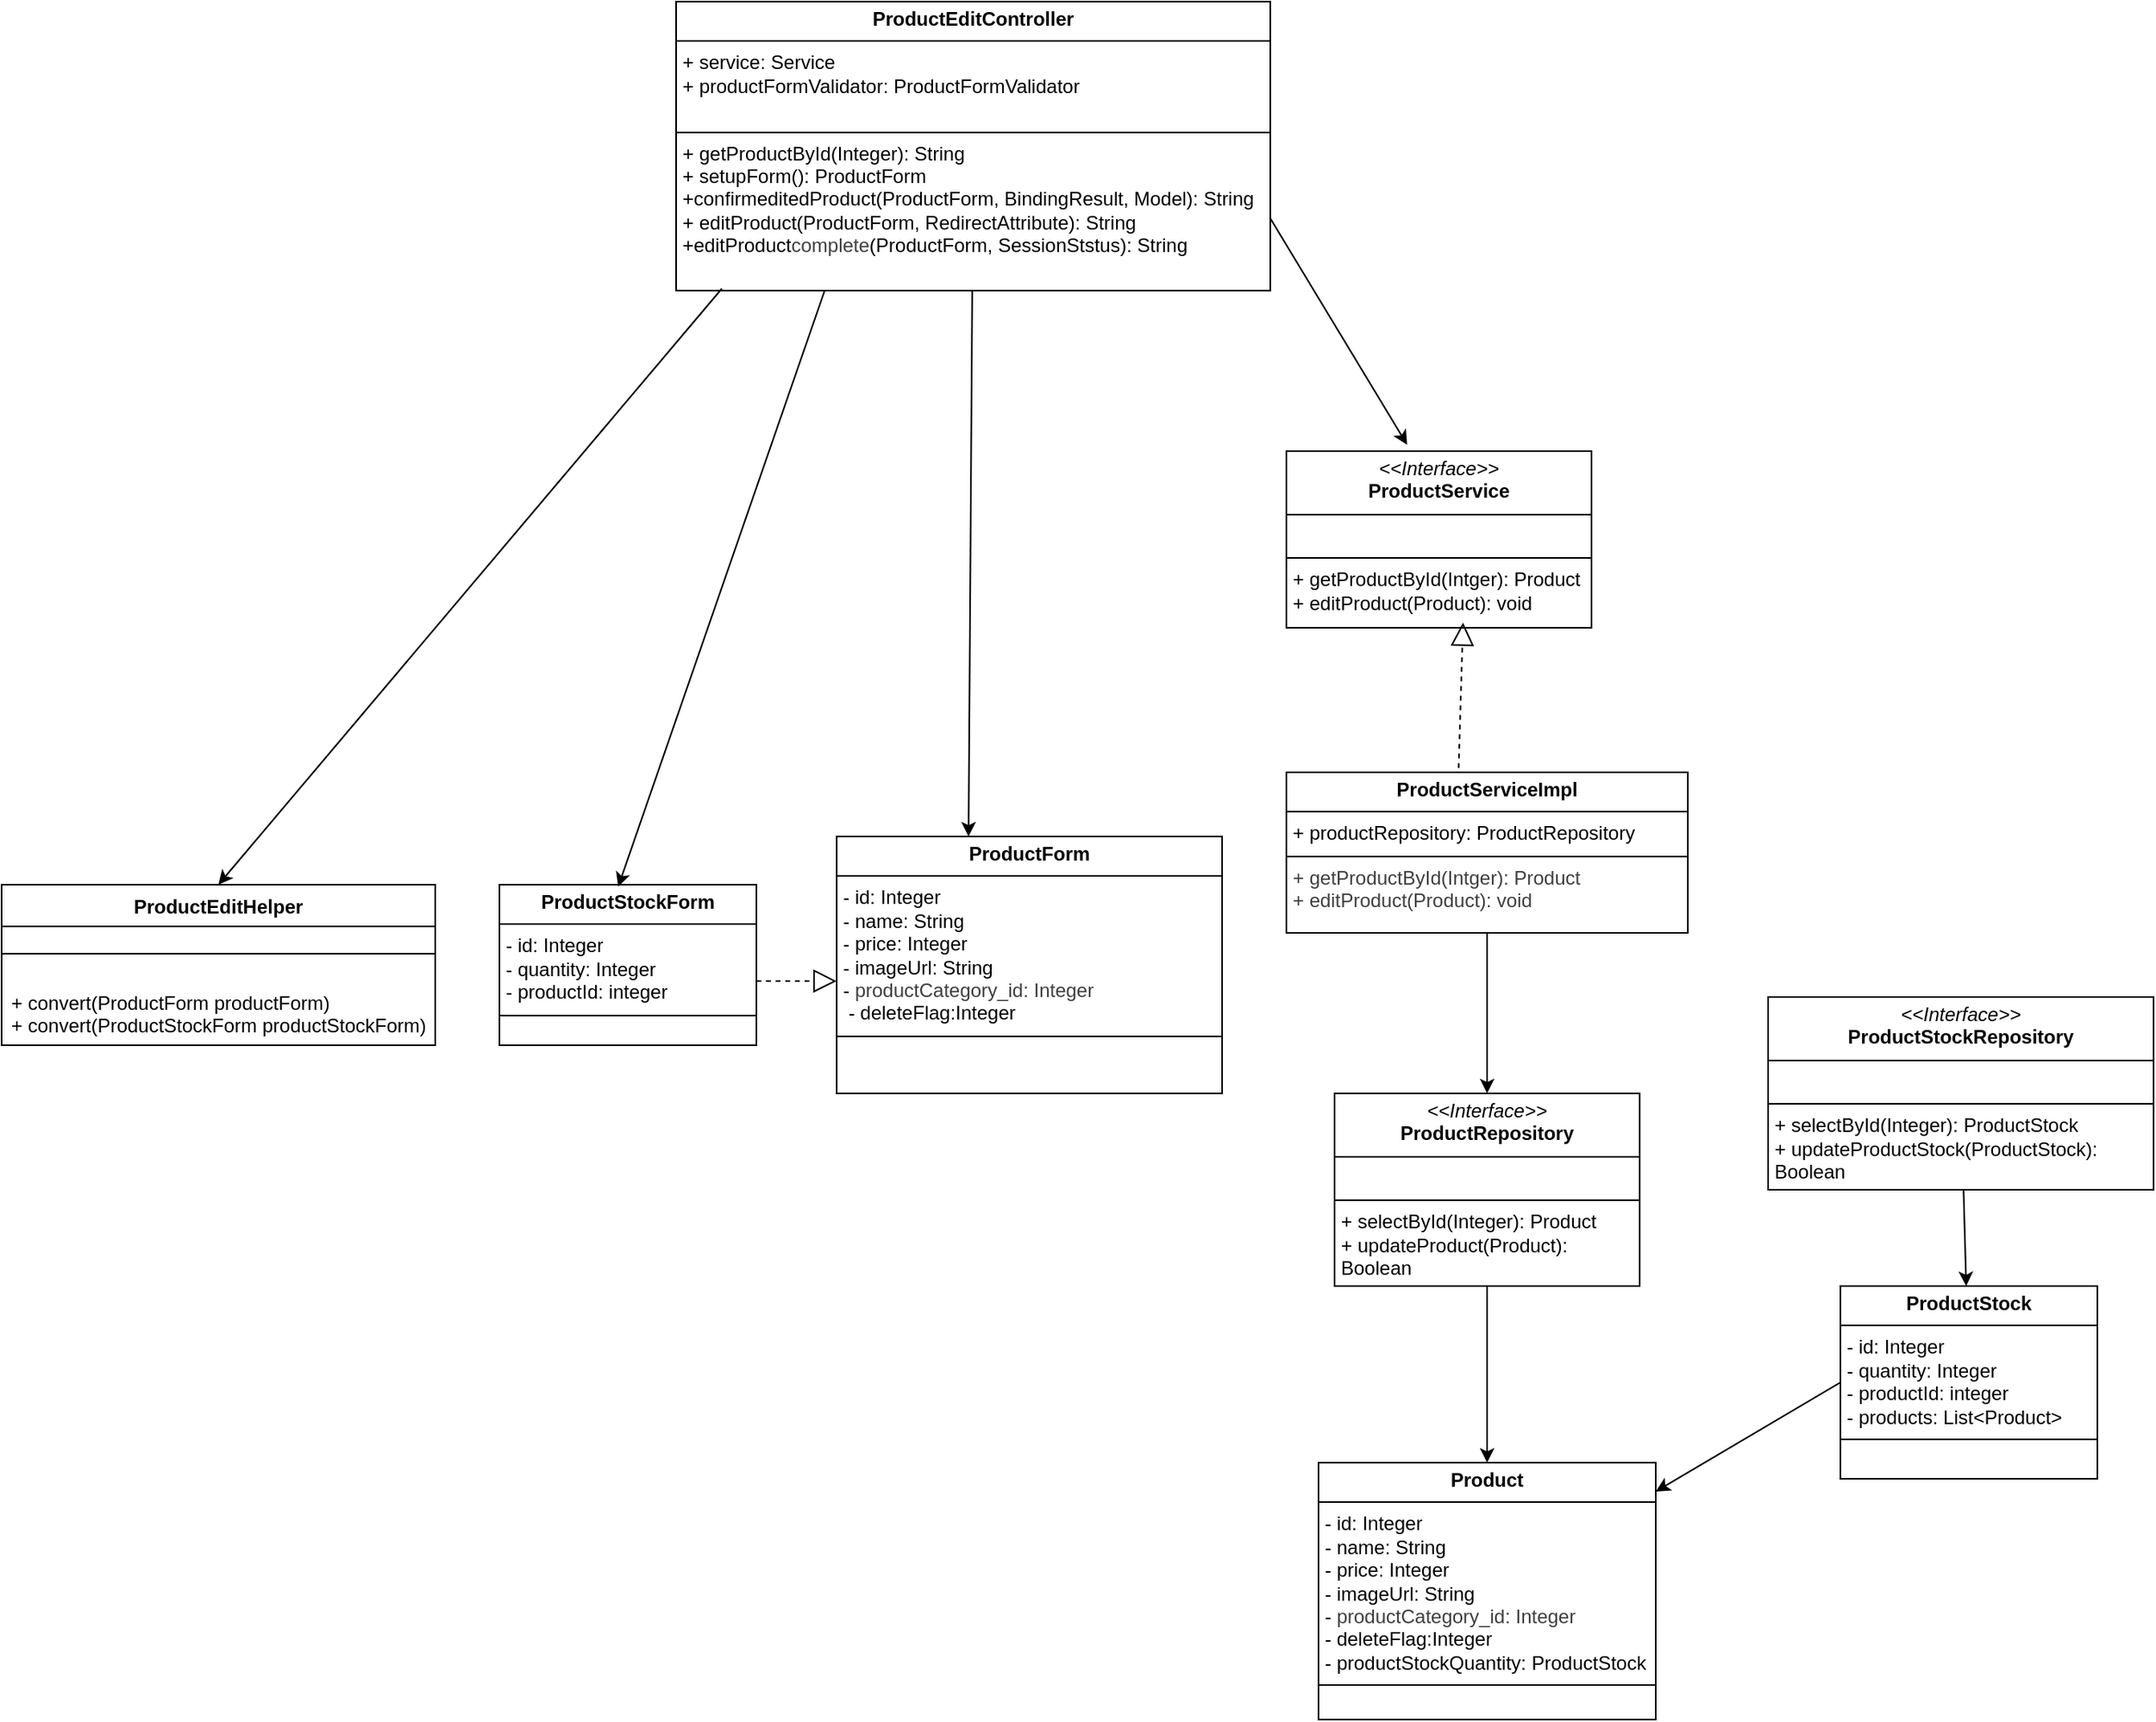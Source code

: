 <mxfile>
    <diagram id="x81CGb3GGjV_3tPumR1I" name="Page-1">
        <mxGraphModel dx="1703" dy="2148" grid="1" gridSize="10" guides="1" tooltips="1" connect="1" arrows="1" fold="1" page="1" pageScale="1" pageWidth="850" pageHeight="1100" math="0" shadow="0">
            <root>
                <mxCell id="0"/>
                <mxCell id="1" parent="0"/>
                <mxCell id="43" value="" style="edgeStyle=none;html=1;" edge="1" parent="1" source="8" target="11">
                    <mxGeometry relative="1" as="geometry"/>
                </mxCell>
                <mxCell id="8" value="&lt;p style=&quot;margin:0px;margin-top:4px;text-align:center;&quot;&gt;&lt;b&gt;ProductServiceImpl&lt;/b&gt;&lt;/p&gt;&lt;hr size=&quot;1&quot; style=&quot;border-style:solid;&quot;&gt;&lt;p style=&quot;margin:0px;margin-left:4px;&quot;&gt;+ productRepository: ProductRepository&lt;/p&gt;&lt;hr size=&quot;1&quot; style=&quot;border-style:solid;&quot;&gt;&lt;p style=&quot;margin:0px;margin-left:4px;&quot;&gt;&lt;span style=&quot;color: rgb(63, 63, 63);&quot;&gt;+ getProductById(Intger): Product&lt;/span&gt;&lt;br style=&quot;color: rgb(63, 63, 63);&quot;&gt;&lt;span style=&quot;color: rgb(63, 63, 63);&quot;&gt;+ editProduct(Product): void&lt;/span&gt;&lt;/p&gt;" style="verticalAlign=top;align=left;overflow=fill;html=1;whiteSpace=wrap;" parent="1" vertex="1">
                    <mxGeometry x="850" y="-200" width="250" height="100" as="geometry"/>
                </mxCell>
                <mxCell id="10" value="&lt;p style=&quot;margin:0px;margin-top:4px;text-align:center;&quot;&gt;&lt;i&gt;&amp;lt;&amp;lt;Interface&amp;gt;&amp;gt;&lt;/i&gt;&lt;br&gt;&lt;b&gt;ProductService&lt;/b&gt;&lt;/p&gt;&lt;hr size=&quot;1&quot; style=&quot;border-style:solid;&quot;&gt;&lt;p style=&quot;margin:0px;margin-left:4px;&quot;&gt;&lt;br&gt;&lt;/p&gt;&lt;hr size=&quot;1&quot; style=&quot;border-style:solid;&quot;&gt;&lt;p style=&quot;margin:0px;margin-left:4px;&quot;&gt;+ getProductById(Intger): Product&lt;br&gt;+ editProduct(Product): void&lt;/p&gt;" style="verticalAlign=top;align=left;overflow=fill;html=1;whiteSpace=wrap;" parent="1" vertex="1">
                    <mxGeometry x="850" y="-400" width="190" height="110" as="geometry"/>
                </mxCell>
                <mxCell id="24" style="edgeStyle=none;html=1;exitX=0.5;exitY=1;exitDx=0;exitDy=0;" parent="1" source="11" target="13" edge="1">
                    <mxGeometry relative="1" as="geometry"/>
                </mxCell>
                <mxCell id="11" value="&lt;p style=&quot;margin:0px;margin-top:4px;text-align:center;&quot;&gt;&lt;i&gt;&amp;lt;&amp;lt;Interface&amp;gt;&amp;gt;&lt;/i&gt;&lt;br&gt;&lt;b&gt;ProductRepository&lt;/b&gt;&lt;/p&gt;&lt;hr size=&quot;1&quot; style=&quot;border-style:solid;&quot;&gt;&lt;p style=&quot;margin:0px;margin-left:4px;&quot;&gt;&lt;br&gt;&lt;/p&gt;&lt;hr size=&quot;1&quot; style=&quot;border-style:solid;&quot;&gt;&lt;p style=&quot;margin:0px;margin-left:4px;&quot;&gt;+ selectById(Integer): Product&lt;br&gt;+ updateProduct(Product): Boolean&lt;/p&gt;" style="verticalAlign=top;align=left;overflow=fill;html=1;whiteSpace=wrap;" parent="1" vertex="1">
                    <mxGeometry x="880" width="190" height="120" as="geometry"/>
                </mxCell>
                <mxCell id="13" value="&lt;p style=&quot;margin:0px;margin-top:4px;text-align:center;&quot;&gt;&lt;b&gt;Product&lt;/b&gt;&lt;/p&gt;&lt;hr size=&quot;1&quot; style=&quot;border-style:solid;&quot;&gt;&lt;p style=&quot;margin:0px;margin-left:4px;&quot;&gt;- id: Integer&lt;/p&gt;&lt;p style=&quot;margin:0px;margin-left:4px;&quot;&gt;- name: String&lt;/p&gt;&lt;p style=&quot;margin:0px;margin-left:4px;&quot;&gt;- price: Integer&lt;/p&gt;&lt;p style=&quot;margin:0px;margin-left:4px;&quot;&gt;&lt;span style=&quot;background-color: transparent;&quot;&gt;- imageUrl: String&lt;/span&gt;&lt;/p&gt;&lt;p style=&quot;margin:0px;margin-left:4px;&quot;&gt;-&lt;span style=&quot;color: rgb(63, 63, 63); background-color: transparent;&quot;&gt;&amp;nbsp;productCategory_id: Integer&lt;/span&gt;&lt;/p&gt;&lt;p style=&quot;margin:0px;margin-left:4px;&quot;&gt;- deleteFlag:Integer&lt;/p&gt;&lt;p style=&quot;margin:0px;margin-left:4px;&quot;&gt;- productStockQuantity: ProductStock&lt;/p&gt;&lt;hr size=&quot;1&quot; style=&quot;border-style:solid;&quot;&gt;&lt;p style=&quot;margin:0px;margin-left:4px;&quot;&gt;&lt;br&gt;&lt;/p&gt;" style="verticalAlign=top;align=left;overflow=fill;html=1;whiteSpace=wrap;" parent="1" vertex="1">
                    <mxGeometry x="870" y="230" width="210" height="160" as="geometry"/>
                </mxCell>
                <mxCell id="14" value="&lt;p style=&quot;margin:0px;margin-top:4px;text-align:center;&quot;&gt;&lt;b&gt;ProductForm&lt;/b&gt;&lt;/p&gt;&lt;hr size=&quot;1&quot; style=&quot;border-style:solid;&quot;&gt;&lt;p style=&quot;margin: 0px 0px 0px 4px;&quot;&gt;- id: Integer&lt;/p&gt;&lt;p style=&quot;margin: 0px 0px 0px 4px;&quot;&gt;- name: String&lt;/p&gt;&lt;p style=&quot;margin: 0px 0px 0px 4px;&quot;&gt;- price: Integer&lt;/p&gt;&lt;p style=&quot;margin: 0px 0px 0px 4px;&quot;&gt;&lt;span style=&quot;background-color: transparent;&quot;&gt;- imageUrl: String&lt;/span&gt;&lt;/p&gt;&lt;p style=&quot;margin: 0px 0px 0px 4px;&quot;&gt;-&lt;span style=&quot;background-color: transparent; color: rgb(63, 63, 63);&quot;&gt;&amp;nbsp;productCategory_id: Integer&lt;/span&gt;&lt;/p&gt;&lt;p style=&quot;margin: 0px 0px 0px 4px;&quot;&gt;&amp;nbsp;- deleteFlag:Integer&lt;/p&gt;&lt;hr size=&quot;1&quot; style=&quot;border-style:solid;&quot;&gt;&lt;p style=&quot;margin:0px;margin-left:4px;&quot;&gt;&lt;br&gt;&lt;/p&gt;" style="verticalAlign=top;align=left;overflow=fill;html=1;whiteSpace=wrap;" parent="1" vertex="1">
                    <mxGeometry x="570" y="-160" width="240" height="160" as="geometry"/>
                </mxCell>
                <mxCell id="34" style="edgeStyle=none;html=1;entryX=0.396;entryY=-0.036;entryDx=0;entryDy=0;entryPerimeter=0;exitX=1;exitY=0.75;exitDx=0;exitDy=0;" parent="1" source="19" edge="1" target="10">
                    <mxGeometry relative="1" as="geometry">
                        <mxPoint x="604.75" y="-210.002" as="sourcePoint"/>
                        <mxPoint x="700" y="-209.25" as="targetPoint"/>
                    </mxGeometry>
                </mxCell>
                <mxCell id="48" value="" style="edgeStyle=none;html=1;entryX=0.342;entryY=0;entryDx=0;entryDy=0;entryPerimeter=0;" edge="1" parent="1" source="19" target="14">
                    <mxGeometry relative="1" as="geometry">
                        <mxPoint x="655" y="-370" as="targetPoint"/>
                    </mxGeometry>
                </mxCell>
                <mxCell id="19" value="&lt;p style=&quot;margin:0px;margin-top:4px;text-align:center;&quot;&gt;&lt;b&gt;ProductEditController&lt;/b&gt;&lt;/p&gt;&lt;hr size=&quot;1&quot; style=&quot;border-style:solid;&quot;&gt;&lt;p style=&quot;margin:0px;margin-left:4px;&quot;&gt;+ service: Service&lt;/p&gt;&lt;p style=&quot;margin:0px;margin-left:4px;&quot;&gt;+ productFormValidator: ProductFormValidator&lt;/p&gt;&lt;p style=&quot;margin:0px;margin-left:4px;&quot;&gt;&lt;br&gt;&lt;/p&gt;&lt;hr size=&quot;1&quot; style=&quot;border-style:solid;&quot;&gt;&lt;p style=&quot;margin:0px;margin-left:4px;&quot;&gt;+ getProductById(Integer): String&lt;/p&gt;&lt;p style=&quot;margin:0px;margin-left:4px;&quot;&gt;+ setupForm(): ProductForm&lt;/p&gt;&lt;p style=&quot;margin:0px;margin-left:4px;&quot;&gt;+confirmeditedProduct(ProductForm, BindingResult, Model): String&amp;nbsp;&lt;/p&gt;&lt;p style=&quot;margin:0px;margin-left:4px;&quot;&gt;+ editProduct(ProductForm, RedirectAttribute): String&lt;/p&gt;&lt;p style=&quot;margin:0px;margin-left:4px;&quot;&gt;+editProduct&lt;span style=&quot;color: rgb(63, 63, 63); background-color: transparent;&quot;&gt;complete&lt;/span&gt;&lt;span style=&quot;background-color: transparent;&quot;&gt;(ProductForm, SessionStstus): String&lt;/span&gt;&lt;/p&gt;" style="verticalAlign=top;align=left;overflow=fill;html=1;whiteSpace=wrap;" parent="1" vertex="1">
                    <mxGeometry x="470" y="-680" width="370" height="180" as="geometry"/>
                </mxCell>
                <mxCell id="21" value="" style="endArrow=block;dashed=1;endFill=0;endSize=12;html=1;exitX=0.429;exitY=-0.027;exitDx=0;exitDy=0;exitPerimeter=0;entryX=0.579;entryY=0.97;entryDx=0;entryDy=0;entryPerimeter=0;" parent="1" source="8" target="10" edge="1">
                    <mxGeometry width="160" relative="1" as="geometry">
                        <mxPoint x="900" y="30" as="sourcePoint"/>
                        <mxPoint x="1060" y="30" as="targetPoint"/>
                    </mxGeometry>
                </mxCell>
                <mxCell id="31" style="edgeStyle=none;html=1;exitX=0;exitY=0.5;exitDx=0;exitDy=0;" parent="1" source="26" target="13" edge="1">
                    <mxGeometry relative="1" as="geometry"/>
                </mxCell>
                <mxCell id="26" value="&lt;p style=&quot;margin:0px;margin-top:4px;text-align:center;&quot;&gt;&lt;b&gt;ProductStock&lt;/b&gt;&lt;/p&gt;&lt;hr size=&quot;1&quot; style=&quot;border-style:solid;&quot;&gt;&lt;p style=&quot;margin:0px;margin-left:4px;&quot;&gt;- id: Integer&lt;/p&gt;&lt;p style=&quot;margin:0px;margin-left:4px;&quot;&gt;- quantity: Integer&lt;/p&gt;&lt;p style=&quot;margin:0px;margin-left:4px;&quot;&gt;- productId: integer&lt;/p&gt;&lt;p style=&quot;margin:0px;margin-left:4px;&quot;&gt;- products: List&amp;lt;Product&amp;gt;&lt;/p&gt;&lt;hr size=&quot;1&quot; style=&quot;border-style:solid;&quot;&gt;&lt;p style=&quot;margin:0px;margin-left:4px;&quot;&gt;&lt;br&gt;&lt;/p&gt;" style="verticalAlign=top;align=left;overflow=fill;html=1;whiteSpace=wrap;" parent="1" vertex="1">
                    <mxGeometry x="1195" y="120" width="160" height="120" as="geometry"/>
                </mxCell>
                <mxCell id="28" value="&lt;p style=&quot;margin:0px;margin-top:4px;text-align:center;&quot;&gt;&lt;b&gt;ProductStockForm&lt;/b&gt;&lt;/p&gt;&lt;hr size=&quot;1&quot; style=&quot;border-style:solid;&quot;&gt;&lt;p style=&quot;margin:0px;margin-left:4px;&quot;&gt;- id: Integer&lt;/p&gt;&lt;p style=&quot;margin:0px;margin-left:4px;&quot;&gt;- quantity: Integer&lt;/p&gt;&lt;p style=&quot;margin:0px;margin-left:4px;&quot;&gt;- productId: integer&lt;/p&gt;&lt;hr size=&quot;1&quot; style=&quot;border-style:solid;&quot;&gt;&lt;p style=&quot;margin:0px;margin-left:4px;&quot;&gt;&lt;br&gt;&lt;/p&gt;" style="verticalAlign=top;align=left;overflow=fill;html=1;whiteSpace=wrap;" parent="1" vertex="1">
                    <mxGeometry x="360" y="-130" width="160" height="100" as="geometry"/>
                </mxCell>
                <mxCell id="42" value="" style="edgeStyle=none;html=1;" edge="1" parent="1" source="30" target="26">
                    <mxGeometry relative="1" as="geometry"/>
                </mxCell>
                <mxCell id="30" value="&lt;p style=&quot;margin:0px;margin-top:4px;text-align:center;&quot;&gt;&lt;i&gt;&amp;lt;&amp;lt;Interface&amp;gt;&amp;gt;&lt;/i&gt;&lt;br&gt;&lt;b&gt;ProductStockRepository&lt;/b&gt;&lt;/p&gt;&lt;hr size=&quot;1&quot; style=&quot;border-style:solid;&quot;&gt;&lt;p style=&quot;margin:0px;margin-left:4px;&quot;&gt;&lt;br&gt;&lt;/p&gt;&lt;hr size=&quot;1&quot; style=&quot;border-style:solid;&quot;&gt;&lt;p style=&quot;margin:0px;margin-left:4px;&quot;&gt;+ selectById(Integer): ProductStock&lt;br&gt;+ updateProductStock(ProductStock): Boolean&lt;/p&gt;" style="verticalAlign=top;align=left;overflow=fill;html=1;whiteSpace=wrap;" parent="1" vertex="1">
                    <mxGeometry x="1150" y="-60" width="240" height="120" as="geometry"/>
                </mxCell>
                <mxCell id="35" style="edgeStyle=none;html=1;entryX=0.462;entryY=0.013;entryDx=0;entryDy=0;entryPerimeter=0;exitX=0.25;exitY=1;exitDx=0;exitDy=0;" edge="1" parent="1" source="19" target="28">
                    <mxGeometry relative="1" as="geometry">
                        <mxPoint x="405" y="-230" as="sourcePoint"/>
                        <mxPoint x="300" y="-30" as="targetPoint"/>
                    </mxGeometry>
                </mxCell>
                <mxCell id="36" value="ProductEditHelper" style="swimlane;fontStyle=1;align=center;verticalAlign=top;childLayout=stackLayout;horizontal=1;startSize=26;horizontalStack=0;resizeParent=1;resizeParentMax=0;resizeLast=0;collapsible=1;marginBottom=0;whiteSpace=wrap;html=1;" vertex="1" parent="1">
                    <mxGeometry x="50" y="-130" width="270" height="100" as="geometry"/>
                </mxCell>
                <mxCell id="38" value="" style="line;strokeWidth=1;fillColor=none;align=left;verticalAlign=middle;spacingTop=-1;spacingLeft=3;spacingRight=3;rotatable=0;labelPosition=right;points=[];portConstraint=eastwest;strokeColor=inherit;" vertex="1" parent="36">
                    <mxGeometry y="26" width="270" height="34" as="geometry"/>
                </mxCell>
                <mxCell id="39" value="+&amp;nbsp;convert(ProductForm productForm)&lt;div&gt;+ convert(ProductStockForm productStockForm)&lt;/div&gt;" style="text;strokeColor=none;fillColor=none;align=left;verticalAlign=top;spacingLeft=4;spacingRight=4;overflow=hidden;rotatable=0;points=[[0,0.5],[1,0.5]];portConstraint=eastwest;whiteSpace=wrap;html=1;" vertex="1" parent="36">
                    <mxGeometry y="60" width="270" height="40" as="geometry"/>
                </mxCell>
                <mxCell id="50" style="edgeStyle=none;html=1;entryX=0.5;entryY=0;entryDx=0;entryDy=0;exitX=0.077;exitY=0.993;exitDx=0;exitDy=0;exitPerimeter=0;" edge="1" parent="1" source="19" target="36">
                    <mxGeometry relative="1" as="geometry">
                        <mxPoint x="482" y="-541" as="sourcePoint"/>
                        <mxPoint x="368" y="-130" as="targetPoint"/>
                    </mxGeometry>
                </mxCell>
                <mxCell id="51" value="" style="endArrow=block;dashed=1;endFill=0;endSize=12;html=1;entryX=0;entryY=0.563;entryDx=0;entryDy=0;entryPerimeter=0;" edge="1" parent="1" target="14">
                    <mxGeometry width="160" relative="1" as="geometry">
                        <mxPoint x="520" y="-70" as="sourcePoint"/>
                        <mxPoint x="680" y="-70" as="targetPoint"/>
                    </mxGeometry>
                </mxCell>
            </root>
        </mxGraphModel>
    </diagram>
</mxfile>